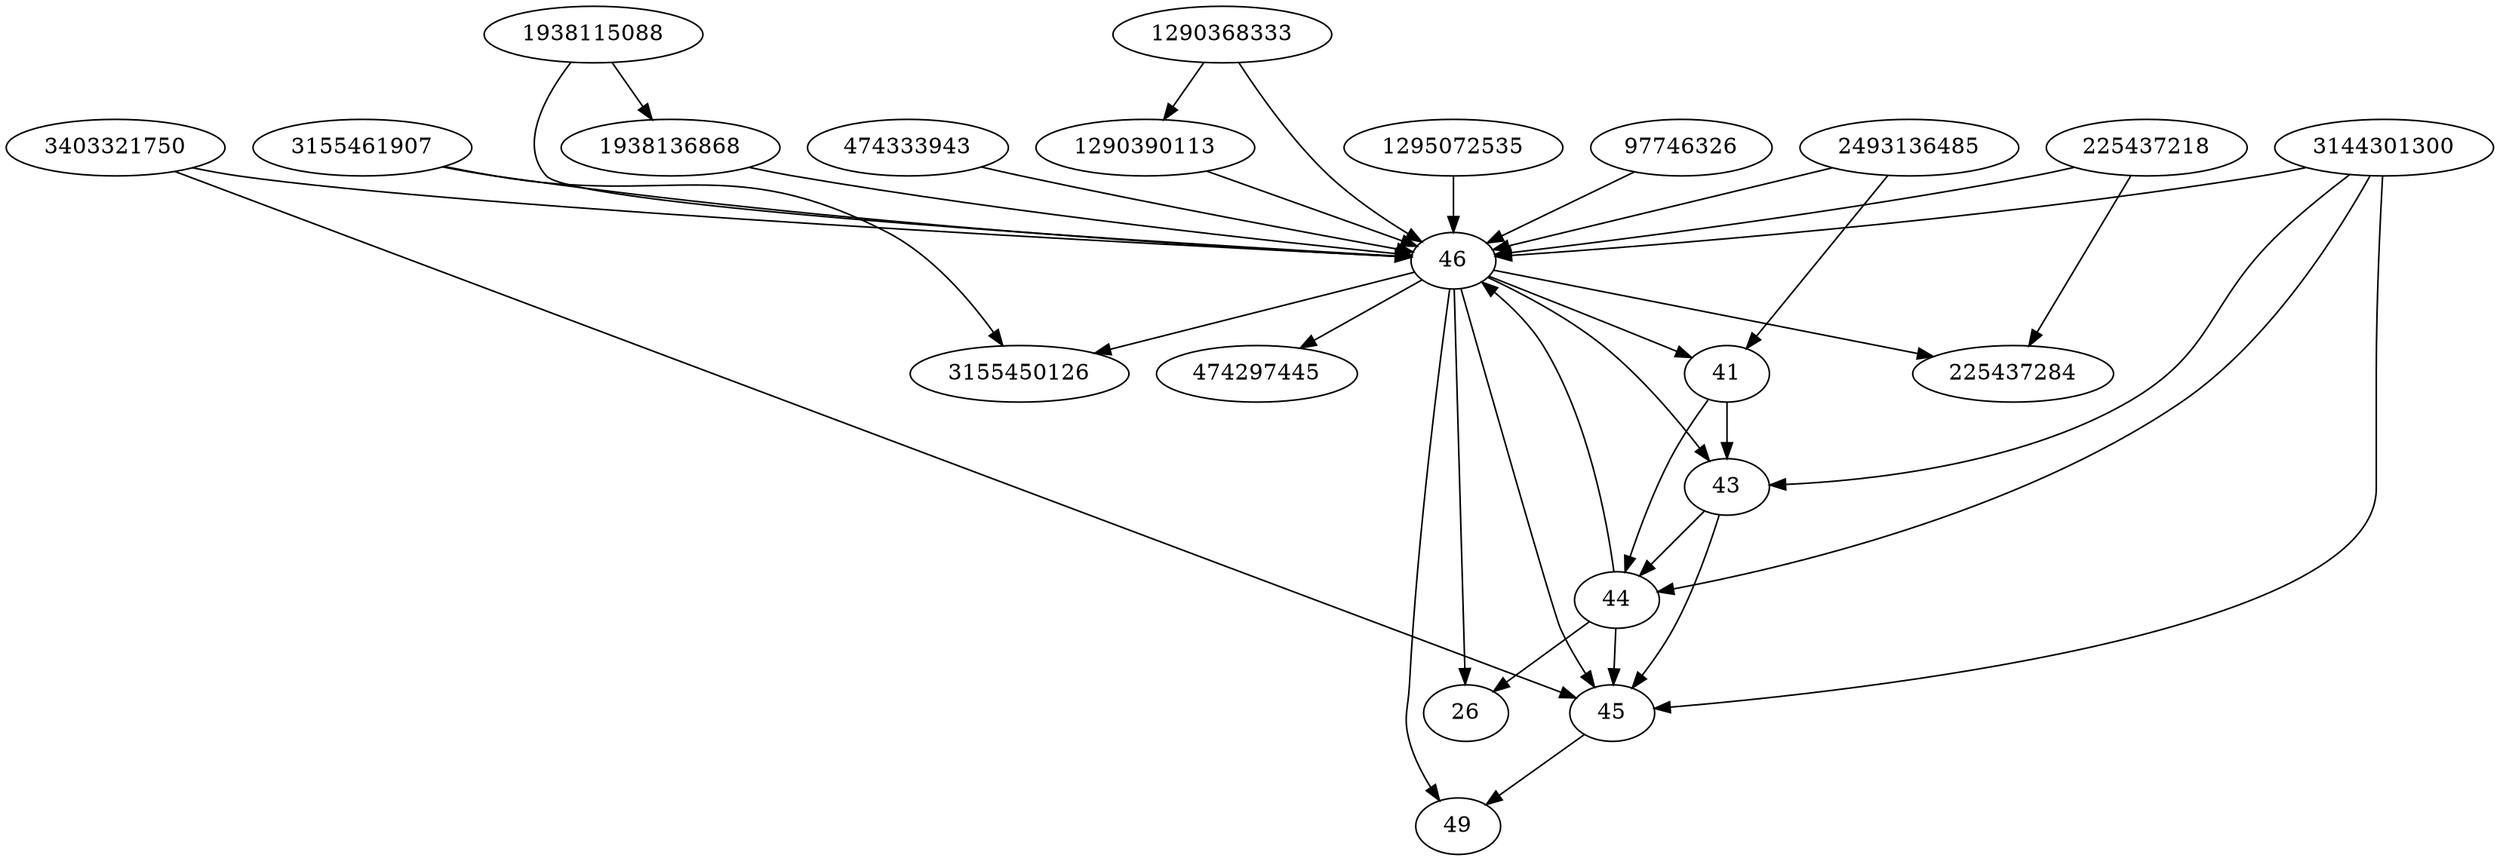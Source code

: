 strict digraph  {
3155450126;
1938115088;
3155461907;
3403321750;
1295072535;
97746326;
26;
225437218;
1938136868;
41;
43;
44;
45;
46;
49;
1290368333;
1290390113;
225437284;
2493136485;
474297445;
3144301300;
474333943;
1938115088 -> 46;
1938115088 -> 1938136868;
3155461907 -> 46;
3155461907 -> 3155450126;
3403321750 -> 46;
3403321750 -> 45;
1295072535 -> 46;
97746326 -> 46;
225437218 -> 225437284;
225437218 -> 46;
1938136868 -> 46;
41 -> 44;
41 -> 43;
43 -> 45;
43 -> 44;
44 -> 45;
44 -> 46;
44 -> 26;
45 -> 49;
46 -> 45;
46 -> 41;
46 -> 49;
46 -> 474297445;
46 -> 26;
46 -> 225437284;
46 -> 3155450126;
46 -> 43;
1290368333 -> 46;
1290368333 -> 1290390113;
1290390113 -> 46;
2493136485 -> 41;
2493136485 -> 46;
3144301300 -> 43;
3144301300 -> 44;
3144301300 -> 45;
3144301300 -> 46;
474333943 -> 46;
}
